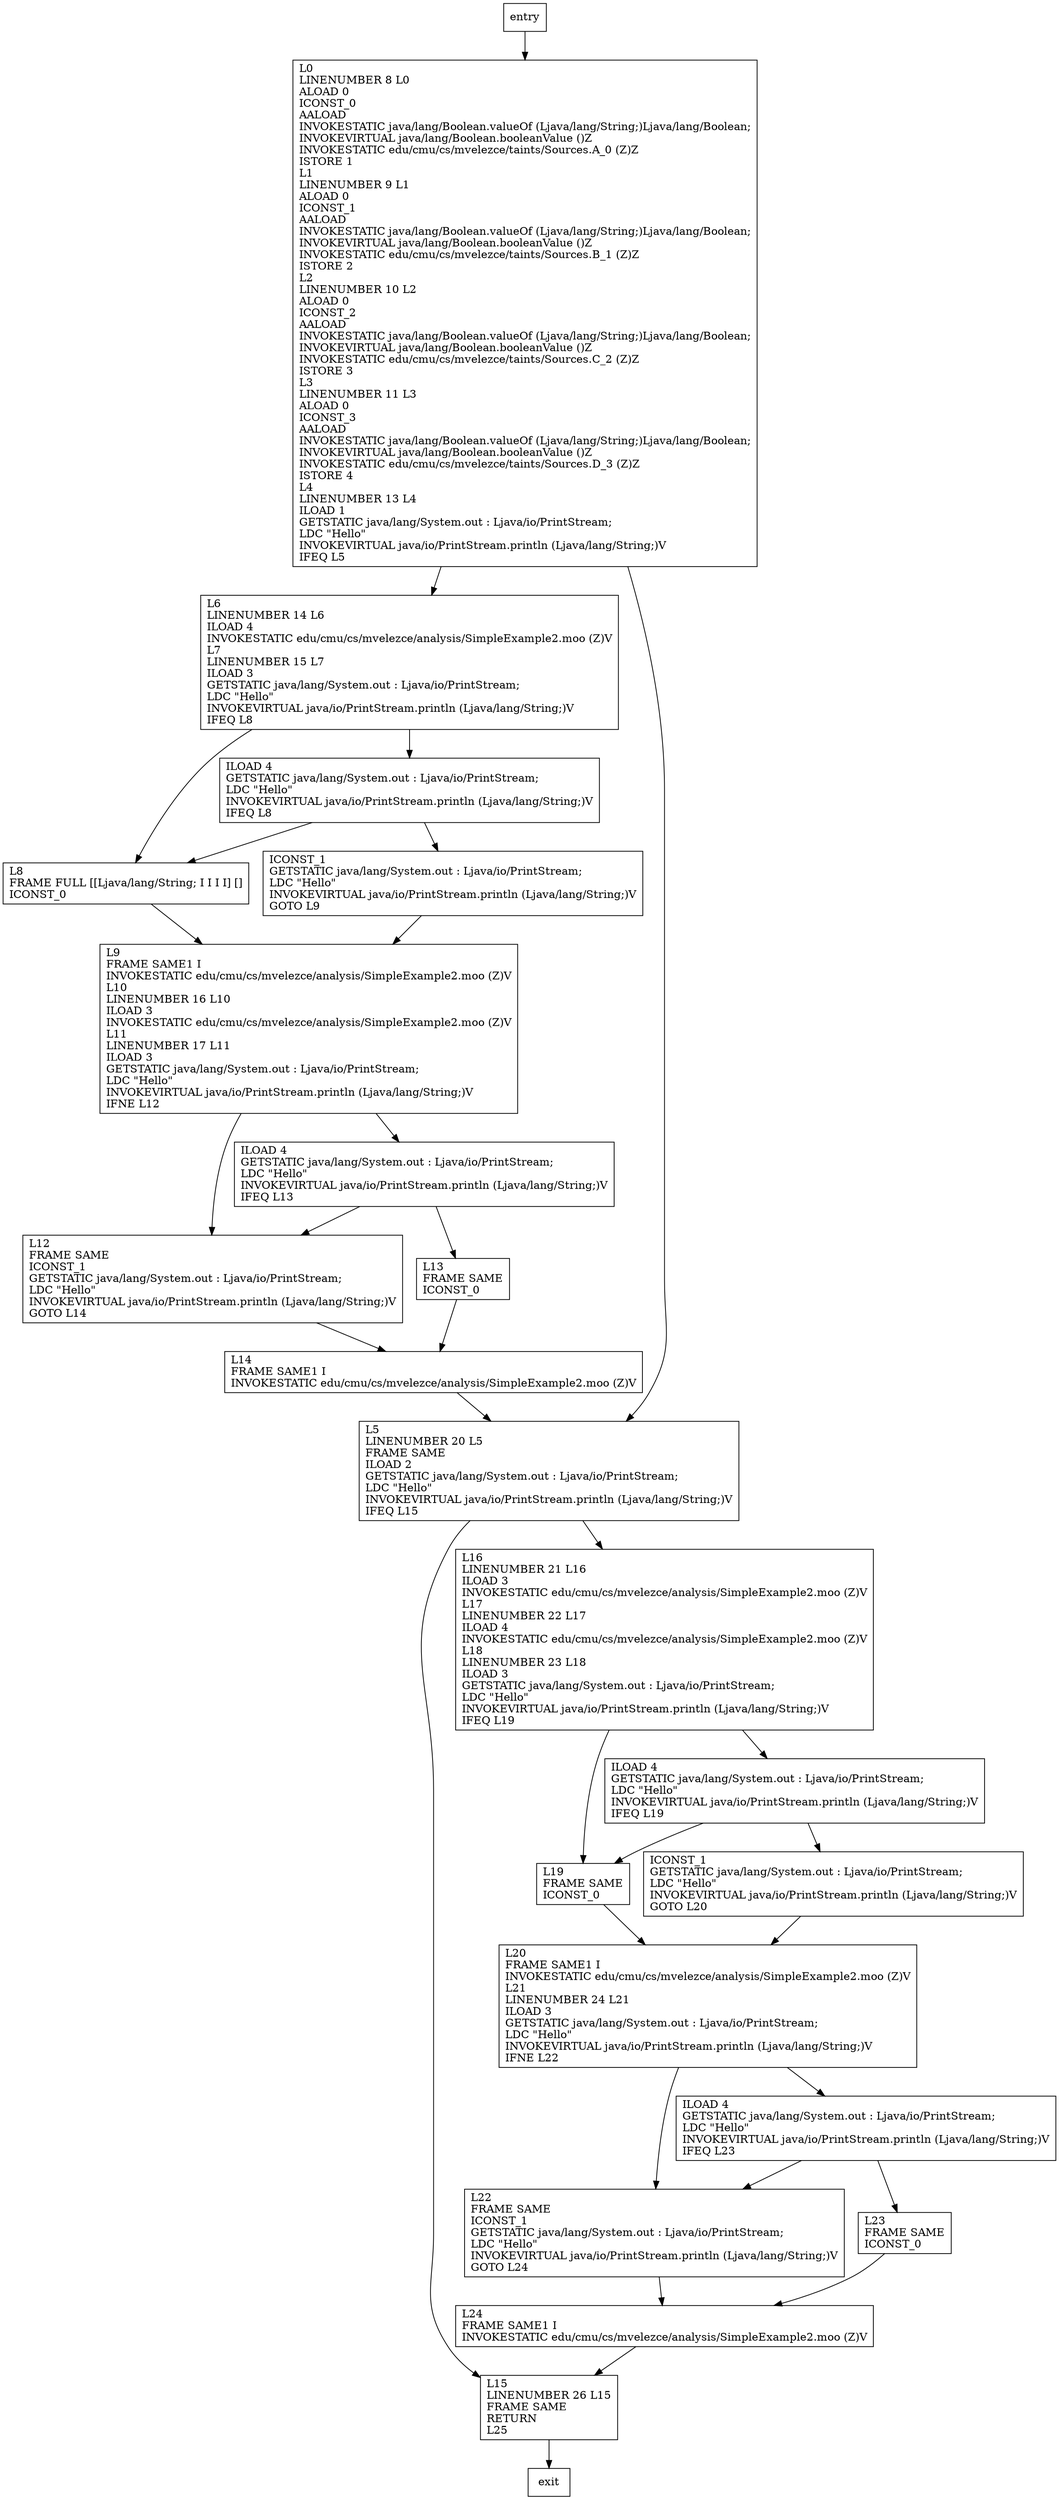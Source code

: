 digraph main {
node [shape=record];
662925691 [label="L0\lLINENUMBER 8 L0\lALOAD 0\lICONST_0\lAALOAD\lINVOKESTATIC java/lang/Boolean.valueOf (Ljava/lang/String;)Ljava/lang/Boolean;\lINVOKEVIRTUAL java/lang/Boolean.booleanValue ()Z\lINVOKESTATIC edu/cmu/cs/mvelezce/taints/Sources.A_0 (Z)Z\lISTORE 1\lL1\lLINENUMBER 9 L1\lALOAD 0\lICONST_1\lAALOAD\lINVOKESTATIC java/lang/Boolean.valueOf (Ljava/lang/String;)Ljava/lang/Boolean;\lINVOKEVIRTUAL java/lang/Boolean.booleanValue ()Z\lINVOKESTATIC edu/cmu/cs/mvelezce/taints/Sources.B_1 (Z)Z\lISTORE 2\lL2\lLINENUMBER 10 L2\lALOAD 0\lICONST_2\lAALOAD\lINVOKESTATIC java/lang/Boolean.valueOf (Ljava/lang/String;)Ljava/lang/Boolean;\lINVOKEVIRTUAL java/lang/Boolean.booleanValue ()Z\lINVOKESTATIC edu/cmu/cs/mvelezce/taints/Sources.C_2 (Z)Z\lISTORE 3\lL3\lLINENUMBER 11 L3\lALOAD 0\lICONST_3\lAALOAD\lINVOKESTATIC java/lang/Boolean.valueOf (Ljava/lang/String;)Ljava/lang/Boolean;\lINVOKEVIRTUAL java/lang/Boolean.booleanValue ()Z\lINVOKESTATIC edu/cmu/cs/mvelezce/taints/Sources.D_3 (Z)Z\lISTORE 4\lL4\lLINENUMBER 13 L4\lILOAD 1\lGETSTATIC java/lang/System.out : Ljava/io/PrintStream;\lLDC \"Hello\"\lINVOKEVIRTUAL java/io/PrintStream.println (Ljava/lang/String;)V\lIFEQ L5\l"];
1306794745 [label="L22\lFRAME SAME\lICONST_1\lGETSTATIC java/lang/System.out : Ljava/io/PrintStream;\lLDC \"Hello\"\lINVOKEVIRTUAL java/io/PrintStream.println (Ljava/lang/String;)V\lGOTO L24\l"];
1195396074 [label="L24\lFRAME SAME1 I\lINVOKESTATIC edu/cmu/cs/mvelezce/analysis/SimpleExample2.moo (Z)V\l"];
1060519157 [label="ILOAD 4\lGETSTATIC java/lang/System.out : Ljava/io/PrintStream;\lLDC \"Hello\"\lINVOKEVIRTUAL java/io/PrintStream.println (Ljava/lang/String;)V\lIFEQ L8\l"];
367967231 [label="ILOAD 4\lGETSTATIC java/lang/System.out : Ljava/io/PrintStream;\lLDC \"Hello\"\lINVOKEVIRTUAL java/io/PrintStream.println (Ljava/lang/String;)V\lIFEQ L13\l"];
36531985 [label="L12\lFRAME SAME\lICONST_1\lGETSTATIC java/lang/System.out : Ljava/io/PrintStream;\lLDC \"Hello\"\lINVOKEVIRTUAL java/io/PrintStream.println (Ljava/lang/String;)V\lGOTO L14\l"];
58890945 [label="L8\lFRAME FULL [[Ljava/lang/String; I I I I] []\lICONST_0\l"];
1269773610 [label="ICONST_1\lGETSTATIC java/lang/System.out : Ljava/io/PrintStream;\lLDC \"Hello\"\lINVOKEVIRTUAL java/io/PrintStream.println (Ljava/lang/String;)V\lGOTO L9\l"];
815336475 [label="L13\lFRAME SAME\lICONST_0\l"];
1660837991 [label="L20\lFRAME SAME1 I\lINVOKESTATIC edu/cmu/cs/mvelezce/analysis/SimpleExample2.moo (Z)V\lL21\lLINENUMBER 24 L21\lILOAD 3\lGETSTATIC java/lang/System.out : Ljava/io/PrintStream;\lLDC \"Hello\"\lINVOKEVIRTUAL java/io/PrintStream.println (Ljava/lang/String;)V\lIFNE L22\l"];
1995952705 [label="L6\lLINENUMBER 14 L6\lILOAD 4\lINVOKESTATIC edu/cmu/cs/mvelezce/analysis/SimpleExample2.moo (Z)V\lL7\lLINENUMBER 15 L7\lILOAD 3\lGETSTATIC java/lang/System.out : Ljava/io/PrintStream;\lLDC \"Hello\"\lINVOKEVIRTUAL java/io/PrintStream.println (Ljava/lang/String;)V\lIFEQ L8\l"];
464649704 [label="L9\lFRAME SAME1 I\lINVOKESTATIC edu/cmu/cs/mvelezce/analysis/SimpleExample2.moo (Z)V\lL10\lLINENUMBER 16 L10\lILOAD 3\lINVOKESTATIC edu/cmu/cs/mvelezce/analysis/SimpleExample2.moo (Z)V\lL11\lLINENUMBER 17 L11\lILOAD 3\lGETSTATIC java/lang/System.out : Ljava/io/PrintStream;\lLDC \"Hello\"\lINVOKEVIRTUAL java/io/PrintStream.println (Ljava/lang/String;)V\lIFNE L12\l"];
609483101 [label="L14\lFRAME SAME1 I\lINVOKESTATIC edu/cmu/cs/mvelezce/analysis/SimpleExample2.moo (Z)V\l"];
1325866488 [label="ILOAD 4\lGETSTATIC java/lang/System.out : Ljava/io/PrintStream;\lLDC \"Hello\"\lINVOKEVIRTUAL java/io/PrintStream.println (Ljava/lang/String;)V\lIFEQ L23\l"];
1149407083 [label="L15\lLINENUMBER 26 L15\lFRAME SAME\lRETURN\lL25\l"];
1454171136 [label="L23\lFRAME SAME\lICONST_0\l"];
1244880808 [label="L5\lLINENUMBER 20 L5\lFRAME SAME\lILOAD 2\lGETSTATIC java/lang/System.out : Ljava/io/PrintStream;\lLDC \"Hello\"\lINVOKEVIRTUAL java/io/PrintStream.println (Ljava/lang/String;)V\lIFEQ L15\l"];
1043639521 [label="ICONST_1\lGETSTATIC java/lang/System.out : Ljava/io/PrintStream;\lLDC \"Hello\"\lINVOKEVIRTUAL java/io/PrintStream.println (Ljava/lang/String;)V\lGOTO L20\l"];
767436045 [label="L16\lLINENUMBER 21 L16\lILOAD 3\lINVOKESTATIC edu/cmu/cs/mvelezce/analysis/SimpleExample2.moo (Z)V\lL17\lLINENUMBER 22 L17\lILOAD 4\lINVOKESTATIC edu/cmu/cs/mvelezce/analysis/SimpleExample2.moo (Z)V\lL18\lLINENUMBER 23 L18\lILOAD 3\lGETSTATIC java/lang/System.out : Ljava/io/PrintStream;\lLDC \"Hello\"\lINVOKEVIRTUAL java/io/PrintStream.println (Ljava/lang/String;)V\lIFEQ L19\l"];
1847431070 [label="L19\lFRAME SAME\lICONST_0\l"];
1430199669 [label="ILOAD 4\lGETSTATIC java/lang/System.out : Ljava/io/PrintStream;\lLDC \"Hello\"\lINVOKEVIRTUAL java/io/PrintStream.println (Ljava/lang/String;)V\lIFEQ L19\l"];
entry;
exit;
662925691 -> 1995952705;
662925691 -> 1244880808;
1306794745 -> 1195396074;
1195396074 -> 1149407083;
1060519157 -> 58890945;
1060519157 -> 1269773610;
367967231 -> 815336475;
367967231 -> 36531985;
36531985 -> 609483101;
58890945 -> 464649704;
1269773610 -> 464649704;
entry -> 662925691;
815336475 -> 609483101;
1660837991 -> 1306794745;
1660837991 -> 1325866488;
1995952705 -> 1060519157;
1995952705 -> 58890945;
464649704 -> 367967231;
464649704 -> 36531985;
609483101 -> 1244880808;
1325866488 -> 1306794745;
1325866488 -> 1454171136;
1149407083 -> exit;
1454171136 -> 1195396074;
1244880808 -> 1149407083;
1244880808 -> 767436045;
1043639521 -> 1660837991;
767436045 -> 1847431070;
767436045 -> 1430199669;
1847431070 -> 1660837991;
1430199669 -> 1043639521;
1430199669 -> 1847431070;
}
